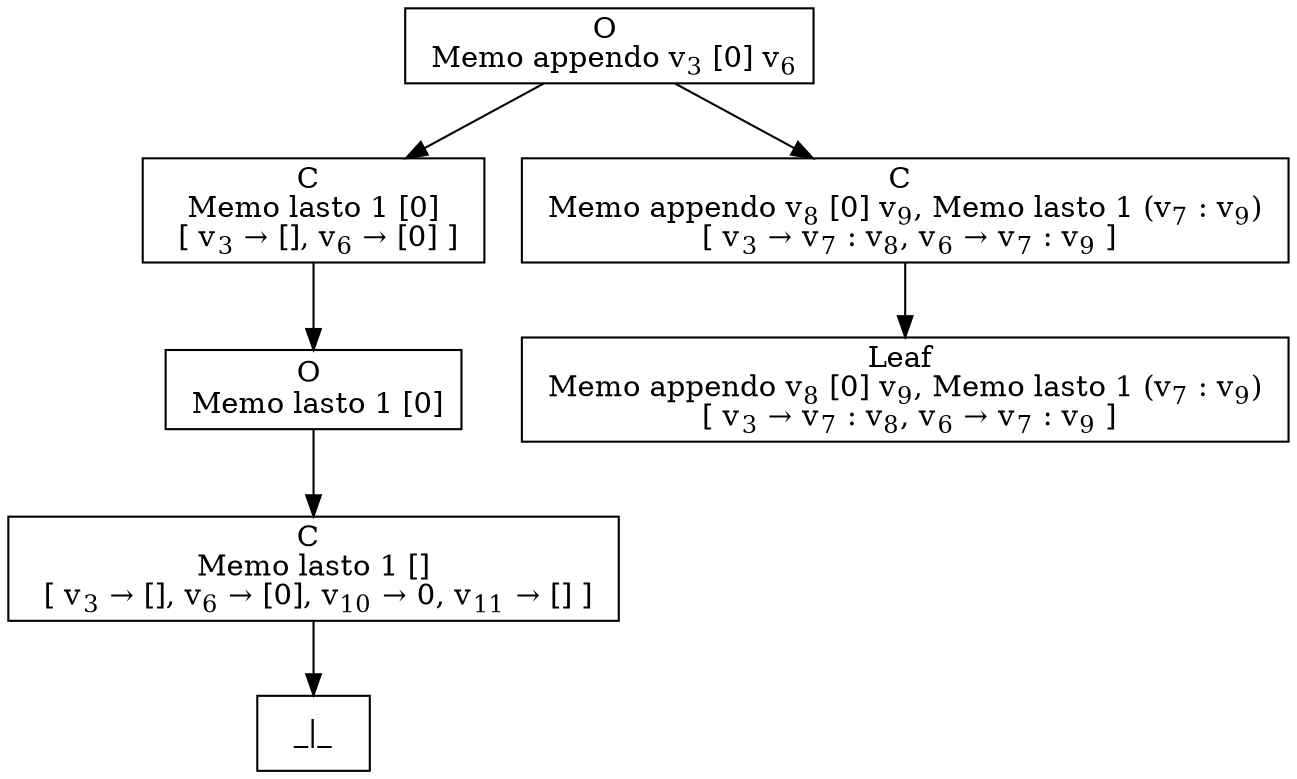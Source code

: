 digraph {
    graph [rankdir=TB
          ,bgcolor=transparent];
    node [shape=box
         ,fillcolor=white
         ,style=filled];
    0 [label=<O <BR/> Memo appendo v<SUB>3</SUB> [0] v<SUB>6</SUB>>];
    1 [label=<C <BR/> Memo lasto 1 [0] <BR/>  [ v<SUB>3</SUB> &rarr; [], v<SUB>6</SUB> &rarr; [0] ] >];
    2 [label=<C <BR/> Memo appendo v<SUB>8</SUB> [0] v<SUB>9</SUB>, Memo lasto 1 (v<SUB>7</SUB> : v<SUB>9</SUB>) <BR/>  [ v<SUB>3</SUB> &rarr; v<SUB>7</SUB> : v<SUB>8</SUB>, v<SUB>6</SUB> &rarr; v<SUB>7</SUB> : v<SUB>9</SUB> ] >];
    3 [label=<O <BR/> Memo lasto 1 [0]>];
    4 [label=<C <BR/> Memo lasto 1 [] <BR/>  [ v<SUB>3</SUB> &rarr; [], v<SUB>6</SUB> &rarr; [0], v<SUB>10</SUB> &rarr; 0, v<SUB>11</SUB> &rarr; [] ] >];
    5 [label=<_|_>];
    6 [label=<Leaf <BR/> Memo appendo v<SUB>8</SUB> [0] v<SUB>9</SUB>, Memo lasto 1 (v<SUB>7</SUB> : v<SUB>9</SUB>) <BR/>  [ v<SUB>3</SUB> &rarr; v<SUB>7</SUB> : v<SUB>8</SUB>, v<SUB>6</SUB> &rarr; v<SUB>7</SUB> : v<SUB>9</SUB> ] >];
    0 -> 1 [label=""];
    0 -> 2 [label=""];
    1 -> 3 [label=""];
    2 -> 6 [label=""];
    3 -> 4 [label=""];
    4 -> 5 [label=""];
}